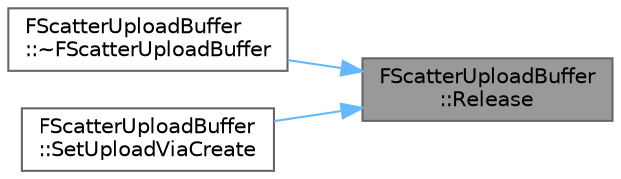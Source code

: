 digraph "FScatterUploadBuffer::Release"
{
 // INTERACTIVE_SVG=YES
 // LATEX_PDF_SIZE
  bgcolor="transparent";
  edge [fontname=Helvetica,fontsize=10,labelfontname=Helvetica,labelfontsize=10];
  node [fontname=Helvetica,fontsize=10,shape=box,height=0.2,width=0.4];
  rankdir="RL";
  Node1 [id="Node000001",label="FScatterUploadBuffer\l::Release",height=0.2,width=0.4,color="gray40", fillcolor="grey60", style="filled", fontcolor="black",tooltip=" "];
  Node1 -> Node2 [id="edge1_Node000001_Node000002",dir="back",color="steelblue1",style="solid",tooltip=" "];
  Node2 [id="Node000002",label="FScatterUploadBuffer\l::~FScatterUploadBuffer",height=0.2,width=0.4,color="grey40", fillcolor="white", style="filled",URL="$d6/df7/classFScatterUploadBuffer.html#a5a38b713e14d5ed591840028337b8f90",tooltip=" "];
  Node1 -> Node3 [id="edge2_Node000001_Node000003",dir="back",color="steelblue1",style="solid",tooltip=" "];
  Node3 [id="Node000003",label="FScatterUploadBuffer\l::SetUploadViaCreate",height=0.2,width=0.4,color="grey40", fillcolor="white", style="filled",URL="$d6/df7/classFScatterUploadBuffer.html#a60d7042fa38373617931e38390863c3e",tooltip=" "];
}
